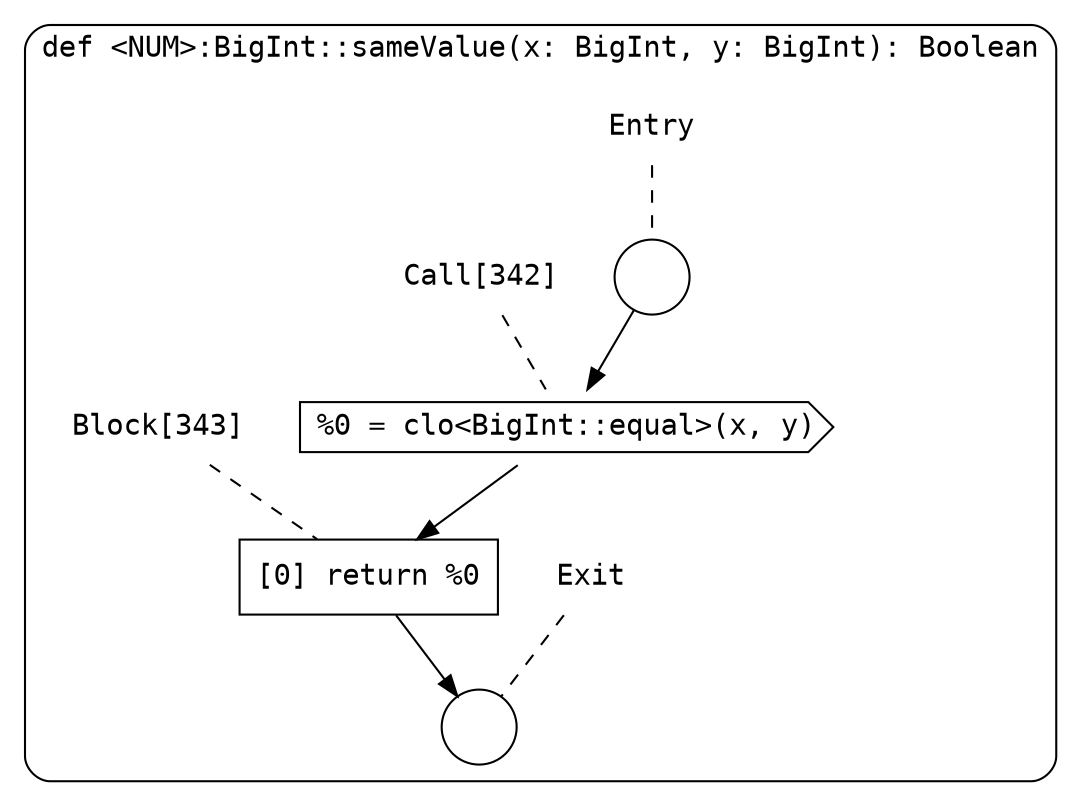 digraph {
  graph [fontname = "Consolas"]
  node [fontname = "Consolas"]
  edge [fontname = "Consolas"]
  subgraph cluster45 {
    label = "def <NUM>:BigInt::sameValue(x: BigInt, y: BigInt): Boolean"
    style = rounded
    cluster45_entry_name [shape=none, label=<<font color="black">Entry</font>>]
    cluster45_entry_name -> cluster45_entry [arrowhead=none, color="black", style=dashed]
    cluster45_entry [shape=circle label=" " color="black" fillcolor="white" style=filled]
    cluster45_entry -> node342 [color="black"]
    cluster45_exit_name [shape=none, label=<<font color="black">Exit</font>>]
    cluster45_exit_name -> cluster45_exit [arrowhead=none, color="black", style=dashed]
    cluster45_exit [shape=circle label=" " color="black" fillcolor="white" style=filled]
    node342_name [shape=none, label=<<font color="black">Call[342]</font>>]
    node342_name -> node342 [arrowhead=none, color="black", style=dashed]
    node342 [shape=cds, label=<<font color="black">%0 = clo&lt;BigInt::equal&gt;(x, y)</font>> color="black" fillcolor="white", style=filled]
    node342 -> node343 [color="black"]
    node343_name [shape=none, label=<<font color="black">Block[343]</font>>]
    node343_name -> node343 [arrowhead=none, color="black", style=dashed]
    node343 [shape=box, label=<<font color="black">[0] return %0<BR ALIGN="LEFT"/></font>> color="black" fillcolor="white", style=filled]
    node343 -> cluster45_exit [color="black"]
  }
}